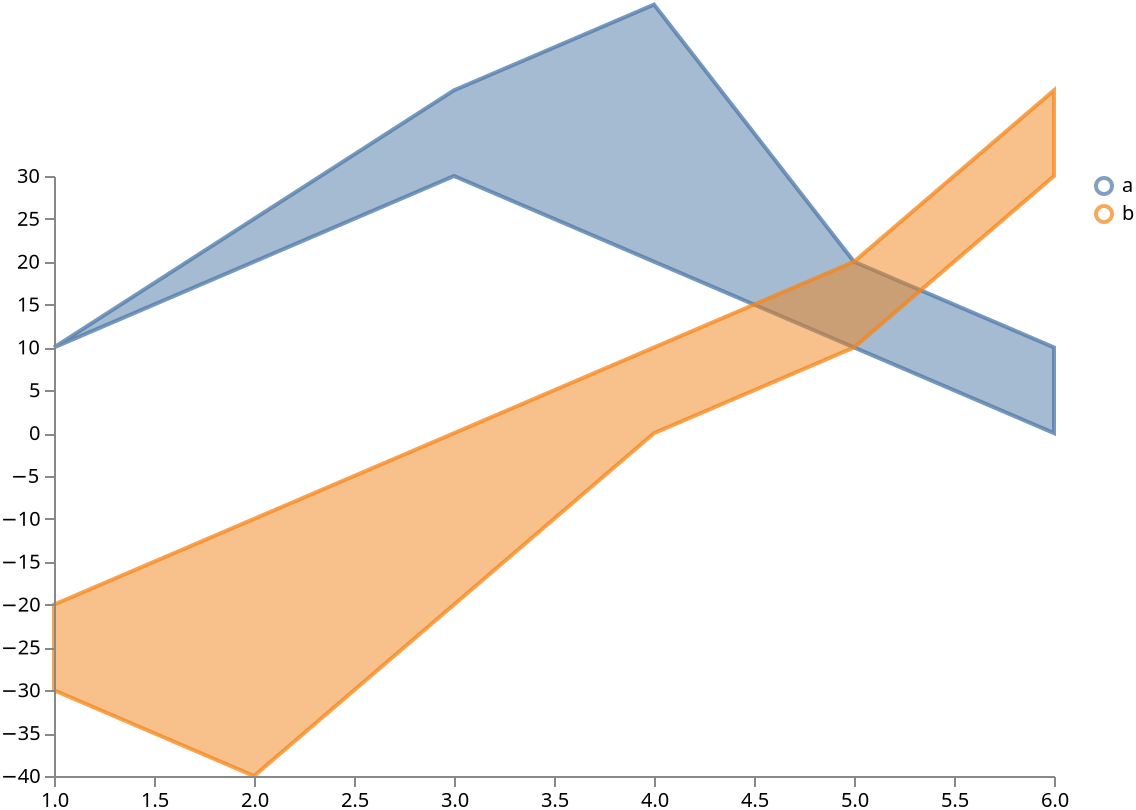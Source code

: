{
  "$schema": "https://vega.github.io/schema/vega/v5.json",
  "width": 500,
  "height": 300,

  "scales": [
    {
      "name": "xscale",
      "type": "linear",
      "range": "width",
      "zero": false,
      "domain": {"data": "table", "field": "time"}
    },
    {
      "name": "yscale",
      "type": "linear",
      "range": "height",
      "nice": true,
      "zero": true,
      "domain": {"data": "table", "field": "upper"}
    },
    {
      "name": "color",
      "type": "ordinal",
      "range": "category",
      "domain": {"data": "table", "field": "trajectory"}
    }
  ],

  "axes": [
    {"orient": "bottom", "scale": "xscale", "zindex": 1},
    {"orient": "left", "scale": "yscale", "zindex": 1}
  ],

  "signals": [
    {
      "name": "clear", "value": true,
      "on": [
        {
          "events": "mouseup[!event.item]",
          "update": "true",
          "force": true
        }
      ]
    },
    {
      "name": "shift", "value": false,
      "on": [
        {
          "events": "@legendSymbol:click, @legendLabel:click",
          "update": "event.shiftKey",
          "force":  true
        }
      ]
    },
    {
      "name": "clicked", "value": null,
      "on": [
        {
          "events": "@legendSymbol:click, @legendLabel:click",
          "update": "{value: datum.value}",
          "force":  true
        }
      ]
    }
  ],

  "legends": [
    {
      "stroke": "color",
      "encode": {
        "symbols": {
          "name": "legendSymbol",
          "interactive": true,
          "update": {
            "fill": {"value": "transparent"},
            "strokeWidth": {"value": 2},
            "opacity": [
              {"test": "!length(data('selected')) || indata('selected', 'value', datum.value)", "value": 0.7},
              {"value": 0.15}
            ],
            "size": {"value": 64}
          }
        },
        "labels": {
          "name": "legendLabel",
          "interactive": true,
          "update": {
            "opacity": [
              {"test": "!length(data('selected')) || indata('selected', 'value', datum.value)", "value": 1},
              {"value": 0.25}
            ]
          }
        }
      }
    }
  ],  

  "marks": [
    {"type": "group",
     "from": {
      "facet": {
          "name": "trajectory_split",
          "data": "table",
          "groupby": "trajectory"
      }
     },
     "marks": [
      {
        "type": "area",
        "from": {"data": "trajectory_split"},
        "encode": {
          "enter": {
            "fill": {"value": "#939597"},
            "stroke": {"value": "#652c90"}
          },
          "update": {
            "x": {"scale": "xscale", "field": "time"},
            "y": {"scale": "yscale", "field": "upper"},
            "y2": {"scale": "yscale", "field": "lower"},
            "interpolate": {"value": "linear"},
            
            "strokeWidth": {"value": 2},

            "fillOpacity": [
              {"test": "!length(data('selected')) || indata('selected', 'value', datum.trajectory)", 
               "value": 0.5 },
              {"value": 0.15}
            ],


            "strokeOpacity": [
              {"test": "!length(data('selected')) || indata('selected', 'value', datum.trajectory)", 
               "value": 0.75},
              {"value": 0.15}
            ],

            "fill": {"scale": "color", "field": "trajectory"},
            "stroke": {"scale": "color", "field": "trajectory"}

          },
          "hover": {
            "fillOpacity": {"value": 0.9}
          }
        }
      }
     ]
    }
  ],

  "data": [
    {
      "name": "table",
      "values": [
        {"time": 1, "upper": 10, "lower": 10, "trajectory": "a"}, 
        {"time": 2, "upper": 20, "lower": 25, "trajectory": "a"},
        {"time": 3, "upper": 30, "lower": 40, "trajectory": "a"},
        {"time": 4, "upper": 20, "lower": 50, "trajectory": "a"},
        {"time": 5, "upper": 10, "lower": 20, "trajectory": "a"}, 
        {"time": 6, "upper": 0, "lower": 10, "trajectory": "a"},

        {"time": 1, "upper": -30, "lower": -20, "trajectory": "b"}, 
        {"time": 2, "upper": -40, "lower": -10, "trajectory": "b"},
        {"time": 3, "upper": -20, "lower": 0, "trajectory": "b"},
        {"time": 4, "upper": 0, "lower": 10, "trajectory": "b"},
        {"time": 5, "upper": 10, "lower": 20, "trajectory": "b"}, 
        {"time": 6, "upper": 30, "lower": 40, "trajectory": "b"}
      ]
    },
    {
      "name": "selected",
      "on": [
        {"trigger": "clear", "remove": true},
        {"trigger": "!shift", "remove": true},
        {"trigger": "!shift && clicked", "insert": "clicked"},
        {"trigger": "shift && clicked", "toggle": "clicked"}
      ]
    }
  ]
}